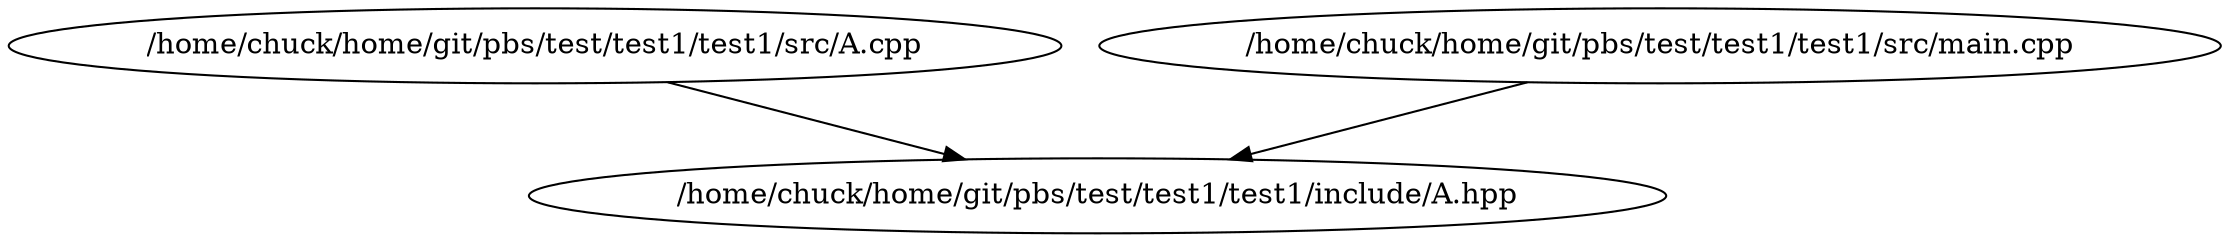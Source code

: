 digraph {
	homechuckhomegitpbstesttest1test1srcAcpp [label="/home/chuck/home/git/pbs/test/test1/test1/src/A.cpp"]
	homechuckhomegitpbstesttest1test1includeAhpp [label="/home/chuck/home/git/pbs/test/test1/test1/include/A.hpp"]
	homechuckhomegitpbstesttest1test1srcmaincpp [label="/home/chuck/home/git/pbs/test/test1/test1/src/main.cpp"]
		homechuckhomegitpbstesttest1test1srcAcpp -> homechuckhomegitpbstesttest1test1includeAhpp
		homechuckhomegitpbstesttest1test1srcmaincpp -> homechuckhomegitpbstesttest1test1includeAhpp
}